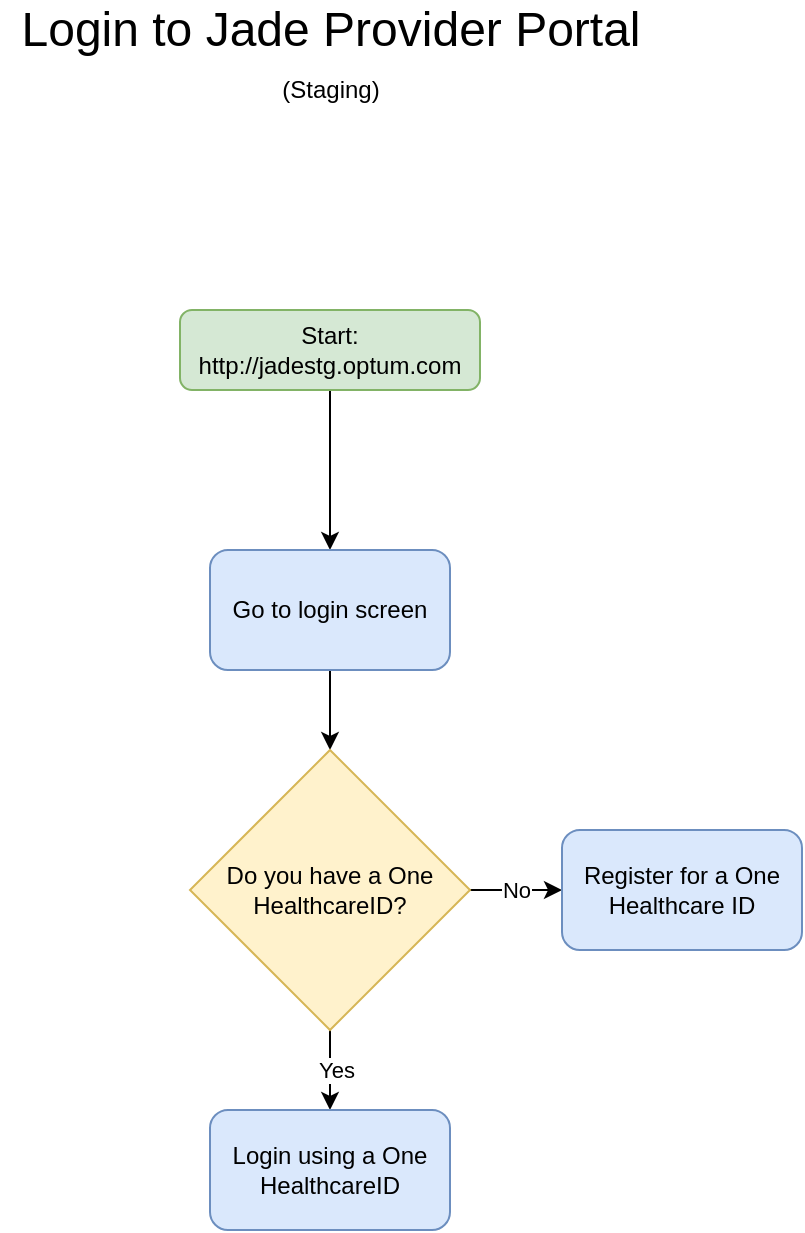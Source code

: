 <mxfile version="14.4.3" type="github">
  <diagram id="C5RBs43oDa-KdzZeNtuy" name="Page-1">
    <mxGraphModel dx="1426" dy="794" grid="1" gridSize="10" guides="1" tooltips="1" connect="1" arrows="1" fold="1" page="1" pageScale="1" pageWidth="827" pageHeight="1169" math="0" shadow="0">
      <root>
        <mxCell id="WIyWlLk6GJQsqaUBKTNV-0" />
        <mxCell id="WIyWlLk6GJQsqaUBKTNV-1" parent="WIyWlLk6GJQsqaUBKTNV-0" />
        <mxCell id="g22PTo79nkHlqu0lWnou-6" style="edgeStyle=orthogonalEdgeStyle;rounded=0;orthogonalLoop=1;jettySize=auto;html=1;exitX=0.5;exitY=1;exitDx=0;exitDy=0;entryX=0.5;entryY=0;entryDx=0;entryDy=0;" edge="1" parent="WIyWlLk6GJQsqaUBKTNV-1" source="WIyWlLk6GJQsqaUBKTNV-3" target="9J4xxntd1ysZ5gKOz2Ll-5">
          <mxGeometry relative="1" as="geometry" />
        </mxCell>
        <UserObject label="Start: http://jadestg.optum.com" link="https://jadestg.optum.com/" id="WIyWlLk6GJQsqaUBKTNV-3">
          <mxCell style="rounded=1;whiteSpace=wrap;html=1;fontSize=12;glass=0;strokeWidth=1;shadow=0;fillColor=#d5e8d4;strokeColor=#82b366;" parent="WIyWlLk6GJQsqaUBKTNV-1" vertex="1">
            <mxGeometry x="339" y="200" width="150" height="40" as="geometry" />
          </mxCell>
        </UserObject>
        <mxCell id="i8LHyfqBCvH4AaGKe-vy-1" style="edgeStyle=orthogonalEdgeStyle;rounded=0;orthogonalLoop=1;jettySize=auto;html=1;exitX=0.5;exitY=1;exitDx=0;exitDy=0;entryX=0.5;entryY=0;entryDx=0;entryDy=0;" parent="WIyWlLk6GJQsqaUBKTNV-1" source="9J4xxntd1ysZ5gKOz2Ll-5" target="i8LHyfqBCvH4AaGKe-vy-0" edge="1">
          <mxGeometry relative="1" as="geometry" />
        </mxCell>
        <UserObject label="Go to login screen" link="https://identity.nonprod.onehealthcareid.com/app/index.html#/login" id="9J4xxntd1ysZ5gKOz2Ll-5">
          <mxCell style="rounded=1;whiteSpace=wrap;html=1;fillColor=#dae8fc;strokeColor=#6c8ebf;" parent="WIyWlLk6GJQsqaUBKTNV-1" vertex="1">
            <mxGeometry x="354" y="320" width="120" height="60" as="geometry" />
          </mxCell>
        </UserObject>
        <mxCell id="i8LHyfqBCvH4AaGKe-vy-3" value="No" style="edgeStyle=orthogonalEdgeStyle;rounded=0;orthogonalLoop=1;jettySize=auto;html=1;exitX=1;exitY=0.5;exitDx=0;exitDy=0;entryX=0;entryY=0.5;entryDx=0;entryDy=0;" parent="WIyWlLk6GJQsqaUBKTNV-1" source="i8LHyfqBCvH4AaGKe-vy-0" target="i8LHyfqBCvH4AaGKe-vy-2" edge="1">
          <mxGeometry relative="1" as="geometry" />
        </mxCell>
        <mxCell id="i8LHyfqBCvH4AaGKe-vy-6" style="edgeStyle=orthogonalEdgeStyle;rounded=0;orthogonalLoop=1;jettySize=auto;html=1;exitX=0.5;exitY=1;exitDx=0;exitDy=0;" parent="WIyWlLk6GJQsqaUBKTNV-1" source="i8LHyfqBCvH4AaGKe-vy-0" target="i8LHyfqBCvH4AaGKe-vy-5" edge="1">
          <mxGeometry relative="1" as="geometry" />
        </mxCell>
        <mxCell id="i8LHyfqBCvH4AaGKe-vy-7" value="Yes" style="edgeLabel;html=1;align=center;verticalAlign=middle;resizable=0;points=[];" parent="i8LHyfqBCvH4AaGKe-vy-6" vertex="1" connectable="0">
          <mxGeometry x="-0.003" y="3" relative="1" as="geometry">
            <mxPoint as="offset" />
          </mxGeometry>
        </mxCell>
        <mxCell id="i8LHyfqBCvH4AaGKe-vy-0" value="Do you have a One HealthcareID?" style="rhombus;whiteSpace=wrap;html=1;fillColor=#fff2cc;strokeColor=#d6b656;" parent="WIyWlLk6GJQsqaUBKTNV-1" vertex="1">
          <mxGeometry x="344" y="420" width="140" height="140" as="geometry" />
        </mxCell>
        <mxCell id="i8LHyfqBCvH4AaGKe-vy-2" value="Register for a One Healthcare ID" style="rounded=1;whiteSpace=wrap;html=1;fillColor=#dae8fc;strokeColor=#6c8ebf;" parent="WIyWlLk6GJQsqaUBKTNV-1" vertex="1">
          <mxGeometry x="530" y="460" width="120" height="60" as="geometry" />
        </mxCell>
        <mxCell id="i8LHyfqBCvH4AaGKe-vy-5" value="Login using a One HealthcareID" style="rounded=1;whiteSpace=wrap;html=1;fillColor=#dae8fc;strokeColor=#6c8ebf;" parent="WIyWlLk6GJQsqaUBKTNV-1" vertex="1">
          <mxGeometry x="354" y="600" width="120" height="60" as="geometry" />
        </mxCell>
        <mxCell id="i8LHyfqBCvH4AaGKe-vy-9" value="&lt;font style=&quot;font-size: 24px&quot;&gt;Login to Jade Provider Portal&lt;/font&gt;" style="text;html=1;align=center;verticalAlign=middle;resizable=0;points=[];autosize=1;" parent="WIyWlLk6GJQsqaUBKTNV-1" vertex="1">
          <mxGeometry x="249" y="50" width="330" height="20" as="geometry" />
        </mxCell>
        <mxCell id="g22PTo79nkHlqu0lWnou-0" value="(Staging)" style="text;html=1;align=center;verticalAlign=middle;resizable=0;points=[];autosize=1;" vertex="1" parent="WIyWlLk6GJQsqaUBKTNV-1">
          <mxGeometry x="384" y="80" width="60" height="20" as="geometry" />
        </mxCell>
      </root>
    </mxGraphModel>
  </diagram>
</mxfile>
